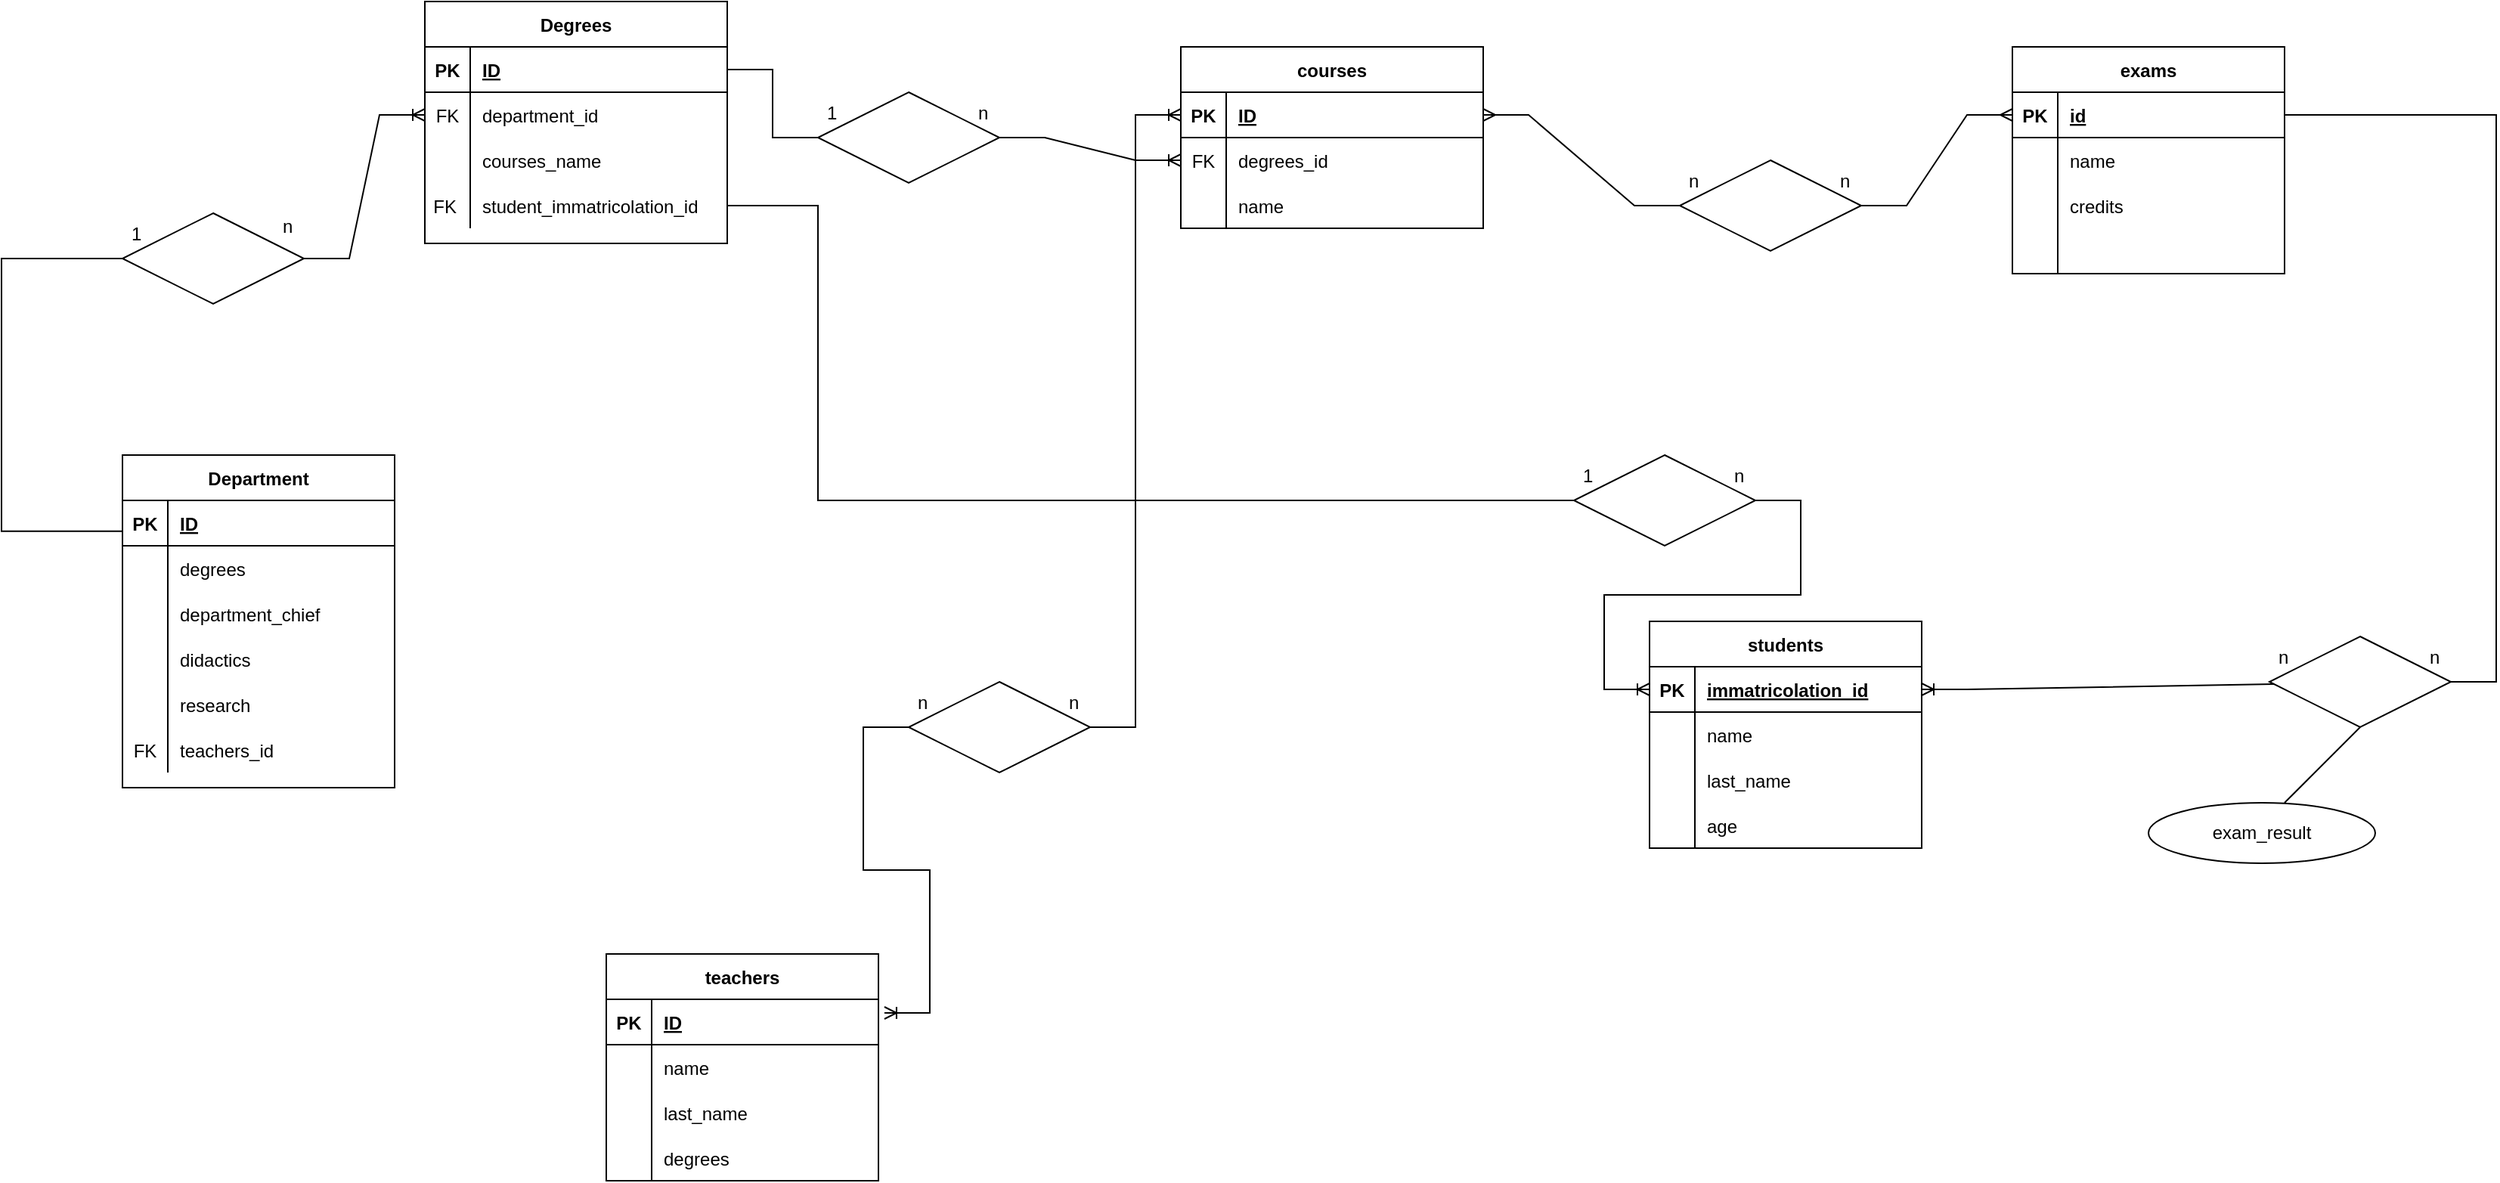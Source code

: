 <mxfile version="15.5.4" type="github">
  <diagram id="Cb3RThf3I_bZuhuHmPLc" name="Page-1">
    <mxGraphModel dx="1273" dy="934" grid="1" gridSize="10" guides="1" tooltips="1" connect="1" arrows="1" fold="1" page="0" pageScale="1" pageWidth="827" pageHeight="1169" background="#ffffff" math="0" shadow="0">
      <root>
        <mxCell id="0" />
        <mxCell id="1" parent="0" />
        <mxCell id="e-G7N7a-JMiHqhhMie-W-63" value="Department" style="shape=table;startSize=30;container=1;collapsible=1;childLayout=tableLayout;fixedRows=1;rowLines=0;fontStyle=1;align=center;resizeLast=1;" parent="1" vertex="1">
          <mxGeometry x="630" y="370" width="180" height="220" as="geometry" />
        </mxCell>
        <mxCell id="e-G7N7a-JMiHqhhMie-W-64" value="" style="shape=partialRectangle;collapsible=0;dropTarget=0;pointerEvents=0;fillColor=none;top=0;left=0;bottom=1;right=0;points=[[0,0.5],[1,0.5]];portConstraint=eastwest;" parent="e-G7N7a-JMiHqhhMie-W-63" vertex="1">
          <mxGeometry y="30" width="180" height="30" as="geometry" />
        </mxCell>
        <mxCell id="e-G7N7a-JMiHqhhMie-W-65" value="PK" style="shape=partialRectangle;connectable=0;fillColor=none;top=0;left=0;bottom=0;right=0;fontStyle=1;overflow=hidden;" parent="e-G7N7a-JMiHqhhMie-W-64" vertex="1">
          <mxGeometry width="30" height="30" as="geometry">
            <mxRectangle width="30" height="30" as="alternateBounds" />
          </mxGeometry>
        </mxCell>
        <mxCell id="e-G7N7a-JMiHqhhMie-W-66" value="ID" style="shape=partialRectangle;connectable=0;fillColor=none;top=0;left=0;bottom=0;right=0;align=left;spacingLeft=6;fontStyle=5;overflow=hidden;" parent="e-G7N7a-JMiHqhhMie-W-64" vertex="1">
          <mxGeometry x="30" width="150" height="30" as="geometry">
            <mxRectangle width="150" height="30" as="alternateBounds" />
          </mxGeometry>
        </mxCell>
        <mxCell id="e-G7N7a-JMiHqhhMie-W-67" value="" style="shape=partialRectangle;collapsible=0;dropTarget=0;pointerEvents=0;fillColor=none;top=0;left=0;bottom=0;right=0;points=[[0,0.5],[1,0.5]];portConstraint=eastwest;" parent="e-G7N7a-JMiHqhhMie-W-63" vertex="1">
          <mxGeometry y="60" width="180" height="30" as="geometry" />
        </mxCell>
        <mxCell id="e-G7N7a-JMiHqhhMie-W-68" value="" style="shape=partialRectangle;connectable=0;fillColor=none;top=0;left=0;bottom=0;right=0;editable=1;overflow=hidden;" parent="e-G7N7a-JMiHqhhMie-W-67" vertex="1">
          <mxGeometry width="30" height="30" as="geometry">
            <mxRectangle width="30" height="30" as="alternateBounds" />
          </mxGeometry>
        </mxCell>
        <mxCell id="e-G7N7a-JMiHqhhMie-W-69" value="degrees" style="shape=partialRectangle;connectable=0;fillColor=none;top=0;left=0;bottom=0;right=0;align=left;spacingLeft=6;overflow=hidden;" parent="e-G7N7a-JMiHqhhMie-W-67" vertex="1">
          <mxGeometry x="30" width="150" height="30" as="geometry">
            <mxRectangle width="150" height="30" as="alternateBounds" />
          </mxGeometry>
        </mxCell>
        <mxCell id="e-G7N7a-JMiHqhhMie-W-70" value="" style="shape=partialRectangle;collapsible=0;dropTarget=0;pointerEvents=0;fillColor=none;top=0;left=0;bottom=0;right=0;points=[[0,0.5],[1,0.5]];portConstraint=eastwest;" parent="e-G7N7a-JMiHqhhMie-W-63" vertex="1">
          <mxGeometry y="90" width="180" height="30" as="geometry" />
        </mxCell>
        <mxCell id="e-G7N7a-JMiHqhhMie-W-71" value="" style="shape=partialRectangle;connectable=0;fillColor=none;top=0;left=0;bottom=0;right=0;editable=1;overflow=hidden;" parent="e-G7N7a-JMiHqhhMie-W-70" vertex="1">
          <mxGeometry width="30" height="30" as="geometry">
            <mxRectangle width="30" height="30" as="alternateBounds" />
          </mxGeometry>
        </mxCell>
        <mxCell id="e-G7N7a-JMiHqhhMie-W-72" value="department_chief" style="shape=partialRectangle;connectable=0;fillColor=none;top=0;left=0;bottom=0;right=0;align=left;spacingLeft=6;overflow=hidden;" parent="e-G7N7a-JMiHqhhMie-W-70" vertex="1">
          <mxGeometry x="30" width="150" height="30" as="geometry">
            <mxRectangle width="150" height="30" as="alternateBounds" />
          </mxGeometry>
        </mxCell>
        <mxCell id="e-G7N7a-JMiHqhhMie-W-73" value="" style="shape=partialRectangle;collapsible=0;dropTarget=0;pointerEvents=0;fillColor=none;top=0;left=0;bottom=0;right=0;points=[[0,0.5],[1,0.5]];portConstraint=eastwest;" parent="e-G7N7a-JMiHqhhMie-W-63" vertex="1">
          <mxGeometry y="120" width="180" height="30" as="geometry" />
        </mxCell>
        <mxCell id="e-G7N7a-JMiHqhhMie-W-74" value="" style="shape=partialRectangle;connectable=0;fillColor=none;top=0;left=0;bottom=0;right=0;editable=1;overflow=hidden;" parent="e-G7N7a-JMiHqhhMie-W-73" vertex="1">
          <mxGeometry width="30" height="30" as="geometry">
            <mxRectangle width="30" height="30" as="alternateBounds" />
          </mxGeometry>
        </mxCell>
        <mxCell id="e-G7N7a-JMiHqhhMie-W-75" value="didactics" style="shape=partialRectangle;connectable=0;fillColor=none;top=0;left=0;bottom=0;right=0;align=left;spacingLeft=6;overflow=hidden;" parent="e-G7N7a-JMiHqhhMie-W-73" vertex="1">
          <mxGeometry x="30" width="150" height="30" as="geometry">
            <mxRectangle width="150" height="30" as="alternateBounds" />
          </mxGeometry>
        </mxCell>
        <mxCell id="e-G7N7a-JMiHqhhMie-W-76" value="" style="shape=partialRectangle;collapsible=0;dropTarget=0;pointerEvents=0;fillColor=none;top=0;left=0;bottom=0;right=0;points=[[0,0.5],[1,0.5]];portConstraint=eastwest;" parent="e-G7N7a-JMiHqhhMie-W-63" vertex="1">
          <mxGeometry y="150" width="180" height="30" as="geometry" />
        </mxCell>
        <mxCell id="e-G7N7a-JMiHqhhMie-W-77" value="" style="shape=partialRectangle;connectable=0;fillColor=none;top=0;left=0;bottom=0;right=0;editable=1;overflow=hidden;" parent="e-G7N7a-JMiHqhhMie-W-76" vertex="1">
          <mxGeometry width="30" height="30" as="geometry">
            <mxRectangle width="30" height="30" as="alternateBounds" />
          </mxGeometry>
        </mxCell>
        <mxCell id="e-G7N7a-JMiHqhhMie-W-78" value="research" style="shape=partialRectangle;connectable=0;fillColor=none;top=0;left=0;bottom=0;right=0;align=left;spacingLeft=6;overflow=hidden;" parent="e-G7N7a-JMiHqhhMie-W-76" vertex="1">
          <mxGeometry x="30" width="150" height="30" as="geometry">
            <mxRectangle width="150" height="30" as="alternateBounds" />
          </mxGeometry>
        </mxCell>
        <mxCell id="e-G7N7a-JMiHqhhMie-W-167" value="" style="shape=partialRectangle;collapsible=0;dropTarget=0;pointerEvents=0;fillColor=none;top=0;left=0;bottom=0;right=0;points=[[0,0.5],[1,0.5]];portConstraint=eastwest;" parent="e-G7N7a-JMiHqhhMie-W-63" vertex="1">
          <mxGeometry y="180" width="180" height="30" as="geometry" />
        </mxCell>
        <mxCell id="e-G7N7a-JMiHqhhMie-W-168" value="FK" style="shape=partialRectangle;connectable=0;fillColor=none;top=0;left=0;bottom=0;right=0;editable=1;overflow=hidden;" parent="e-G7N7a-JMiHqhhMie-W-167" vertex="1">
          <mxGeometry width="30" height="30" as="geometry">
            <mxRectangle width="30" height="30" as="alternateBounds" />
          </mxGeometry>
        </mxCell>
        <mxCell id="e-G7N7a-JMiHqhhMie-W-169" value="teachers_id" style="shape=partialRectangle;connectable=0;fillColor=none;top=0;left=0;bottom=0;right=0;align=left;spacingLeft=6;overflow=hidden;" parent="e-G7N7a-JMiHqhhMie-W-167" vertex="1">
          <mxGeometry x="30" width="150" height="30" as="geometry">
            <mxRectangle width="150" height="30" as="alternateBounds" />
          </mxGeometry>
        </mxCell>
        <mxCell id="e-G7N7a-JMiHqhhMie-W-92" value="Degrees" style="shape=table;startSize=30;container=1;collapsible=1;childLayout=tableLayout;fixedRows=1;rowLines=0;fontStyle=1;align=center;resizeLast=1;" parent="1" vertex="1">
          <mxGeometry x="830" y="70" width="200" height="160" as="geometry" />
        </mxCell>
        <mxCell id="e-G7N7a-JMiHqhhMie-W-93" value="" style="shape=partialRectangle;collapsible=0;dropTarget=0;pointerEvents=0;fillColor=none;top=0;left=0;bottom=1;right=0;points=[[0,0.5],[1,0.5]];portConstraint=eastwest;" parent="e-G7N7a-JMiHqhhMie-W-92" vertex="1">
          <mxGeometry y="30" width="200" height="30" as="geometry" />
        </mxCell>
        <mxCell id="e-G7N7a-JMiHqhhMie-W-94" value="PK" style="shape=partialRectangle;connectable=0;fillColor=none;top=0;left=0;bottom=0;right=0;fontStyle=1;overflow=hidden;" parent="e-G7N7a-JMiHqhhMie-W-93" vertex="1">
          <mxGeometry width="30" height="30" as="geometry">
            <mxRectangle width="30" height="30" as="alternateBounds" />
          </mxGeometry>
        </mxCell>
        <mxCell id="e-G7N7a-JMiHqhhMie-W-95" value="ID" style="shape=partialRectangle;connectable=0;fillColor=none;top=0;left=0;bottom=0;right=0;align=left;spacingLeft=6;fontStyle=5;overflow=hidden;" parent="e-G7N7a-JMiHqhhMie-W-93" vertex="1">
          <mxGeometry x="30" width="170" height="30" as="geometry">
            <mxRectangle width="170" height="30" as="alternateBounds" />
          </mxGeometry>
        </mxCell>
        <mxCell id="e-G7N7a-JMiHqhhMie-W-96" value="" style="shape=partialRectangle;collapsible=0;dropTarget=0;pointerEvents=0;fillColor=none;top=0;left=0;bottom=0;right=0;points=[[0,0.5],[1,0.5]];portConstraint=eastwest;" parent="e-G7N7a-JMiHqhhMie-W-92" vertex="1">
          <mxGeometry y="60" width="200" height="30" as="geometry" />
        </mxCell>
        <mxCell id="e-G7N7a-JMiHqhhMie-W-97" value="FK" style="shape=partialRectangle;connectable=0;fillColor=none;top=0;left=0;bottom=0;right=0;editable=1;overflow=hidden;" parent="e-G7N7a-JMiHqhhMie-W-96" vertex="1">
          <mxGeometry width="30" height="30" as="geometry">
            <mxRectangle width="30" height="30" as="alternateBounds" />
          </mxGeometry>
        </mxCell>
        <mxCell id="e-G7N7a-JMiHqhhMie-W-98" value="department_id" style="shape=partialRectangle;connectable=0;fillColor=none;top=0;left=0;bottom=0;right=0;align=left;spacingLeft=6;overflow=hidden;" parent="e-G7N7a-JMiHqhhMie-W-96" vertex="1">
          <mxGeometry x="30" width="170" height="30" as="geometry">
            <mxRectangle width="170" height="30" as="alternateBounds" />
          </mxGeometry>
        </mxCell>
        <mxCell id="e-G7N7a-JMiHqhhMie-W-99" value="" style="shape=partialRectangle;collapsible=0;dropTarget=0;pointerEvents=0;fillColor=none;top=0;left=0;bottom=0;right=0;points=[[0,0.5],[1,0.5]];portConstraint=eastwest;" parent="e-G7N7a-JMiHqhhMie-W-92" vertex="1">
          <mxGeometry y="90" width="200" height="30" as="geometry" />
        </mxCell>
        <mxCell id="e-G7N7a-JMiHqhhMie-W-100" value="" style="shape=partialRectangle;connectable=0;fillColor=none;top=0;left=0;bottom=0;right=0;editable=1;overflow=hidden;" parent="e-G7N7a-JMiHqhhMie-W-99" vertex="1">
          <mxGeometry width="30" height="30" as="geometry">
            <mxRectangle width="30" height="30" as="alternateBounds" />
          </mxGeometry>
        </mxCell>
        <mxCell id="e-G7N7a-JMiHqhhMie-W-101" value="courses_name" style="shape=partialRectangle;connectable=0;fillColor=none;top=0;left=0;bottom=0;right=0;align=left;spacingLeft=6;overflow=hidden;" parent="e-G7N7a-JMiHqhhMie-W-99" vertex="1">
          <mxGeometry x="30" width="170" height="30" as="geometry">
            <mxRectangle width="170" height="30" as="alternateBounds" />
          </mxGeometry>
        </mxCell>
        <mxCell id="keOyW1aLK0cbvc8F7uBv-20" value="" style="shape=partialRectangle;collapsible=0;dropTarget=0;pointerEvents=0;fillColor=none;top=0;left=0;bottom=0;right=0;points=[[0,0.5],[1,0.5]];portConstraint=eastwest;" parent="e-G7N7a-JMiHqhhMie-W-92" vertex="1">
          <mxGeometry y="120" width="200" height="30" as="geometry" />
        </mxCell>
        <mxCell id="keOyW1aLK0cbvc8F7uBv-21" value="FK " style="shape=partialRectangle;connectable=0;fillColor=none;top=0;left=0;bottom=0;right=0;editable=1;overflow=hidden;" parent="keOyW1aLK0cbvc8F7uBv-20" vertex="1">
          <mxGeometry width="30" height="30" as="geometry">
            <mxRectangle width="30" height="30" as="alternateBounds" />
          </mxGeometry>
        </mxCell>
        <mxCell id="keOyW1aLK0cbvc8F7uBv-22" value="student_immatricolation_id" style="shape=partialRectangle;connectable=0;fillColor=none;top=0;left=0;bottom=0;right=0;align=left;spacingLeft=6;overflow=hidden;" parent="keOyW1aLK0cbvc8F7uBv-20" vertex="1">
          <mxGeometry x="30" width="170" height="30" as="geometry">
            <mxRectangle width="170" height="30" as="alternateBounds" />
          </mxGeometry>
        </mxCell>
        <mxCell id="e-G7N7a-JMiHqhhMie-W-111" value="" style="edgeStyle=entityRelationEdgeStyle;fontSize=12;html=1;endArrow=ERoneToMany;rounded=0;exitX=1;exitY=0.5;exitDx=0;exitDy=0;entryX=0;entryY=0.5;entryDx=0;entryDy=0;startArrow=none;" parent="1" source="e-G7N7a-JMiHqhhMie-W-112" target="e-G7N7a-JMiHqhhMie-W-96" edge="1">
          <mxGeometry width="100" height="100" relative="1" as="geometry">
            <mxPoint x="520" y="240" as="sourcePoint" />
            <mxPoint x="570" y="170" as="targetPoint" />
          </mxGeometry>
        </mxCell>
        <mxCell id="e-G7N7a-JMiHqhhMie-W-112" value="" style="shape=rhombus;perimeter=rhombusPerimeter;whiteSpace=wrap;html=1;align=center;" parent="1" vertex="1">
          <mxGeometry x="630" y="210" width="120" height="60" as="geometry" />
        </mxCell>
        <mxCell id="e-G7N7a-JMiHqhhMie-W-113" value="" style="edgeStyle=elbowEdgeStyle;fontSize=12;html=1;endArrow=none;rounded=0;entryX=0.002;entryY=0.678;entryDx=0;entryDy=0;exitX=0;exitY=0.5;exitDx=0;exitDy=0;entryPerimeter=0;" parent="1" source="e-G7N7a-JMiHqhhMie-W-112" target="e-G7N7a-JMiHqhhMie-W-64" edge="1">
          <mxGeometry width="100" height="100" relative="1" as="geometry">
            <mxPoint x="860" y="340" as="sourcePoint" />
            <mxPoint x="620" y="340" as="targetPoint" />
            <Array as="points">
              <mxPoint x="550" y="320" />
            </Array>
          </mxGeometry>
        </mxCell>
        <mxCell id="e-G7N7a-JMiHqhhMie-W-118" value="1" style="text;strokeColor=none;fillColor=none;spacingLeft=4;spacingRight=4;overflow=hidden;rotatable=0;points=[[0,0.5],[1,0.5]];portConstraint=eastwest;fontSize=12;" parent="1" vertex="1">
          <mxGeometry x="630" y="210" width="40" height="30" as="geometry" />
        </mxCell>
        <mxCell id="e-G7N7a-JMiHqhhMie-W-119" value="n" style="text;strokeColor=none;fillColor=none;spacingLeft=4;spacingRight=4;overflow=hidden;rotatable=0;points=[[0,0.5],[1,0.5]];portConstraint=eastwest;fontSize=12;" parent="1" vertex="1">
          <mxGeometry x="730" y="205" width="40" height="30" as="geometry" />
        </mxCell>
        <mxCell id="e-G7N7a-JMiHqhhMie-W-120" value="courses" style="shape=table;startSize=30;container=1;collapsible=1;childLayout=tableLayout;fixedRows=1;rowLines=0;fontStyle=1;align=center;resizeLast=1;" parent="1" vertex="1">
          <mxGeometry x="1330" y="100" width="200" height="120" as="geometry" />
        </mxCell>
        <mxCell id="e-G7N7a-JMiHqhhMie-W-121" value="" style="shape=partialRectangle;collapsible=0;dropTarget=0;pointerEvents=0;fillColor=none;top=0;left=0;bottom=1;right=0;points=[[0,0.5],[1,0.5]];portConstraint=eastwest;" parent="e-G7N7a-JMiHqhhMie-W-120" vertex="1">
          <mxGeometry y="30" width="200" height="30" as="geometry" />
        </mxCell>
        <mxCell id="e-G7N7a-JMiHqhhMie-W-122" value="PK" style="shape=partialRectangle;connectable=0;fillColor=none;top=0;left=0;bottom=0;right=0;fontStyle=1;overflow=hidden;" parent="e-G7N7a-JMiHqhhMie-W-121" vertex="1">
          <mxGeometry width="30" height="30" as="geometry">
            <mxRectangle width="30" height="30" as="alternateBounds" />
          </mxGeometry>
        </mxCell>
        <mxCell id="e-G7N7a-JMiHqhhMie-W-123" value="ID" style="shape=partialRectangle;connectable=0;fillColor=none;top=0;left=0;bottom=0;right=0;align=left;spacingLeft=6;fontStyle=5;overflow=hidden;" parent="e-G7N7a-JMiHqhhMie-W-121" vertex="1">
          <mxGeometry x="30" width="170" height="30" as="geometry">
            <mxRectangle width="170" height="30" as="alternateBounds" />
          </mxGeometry>
        </mxCell>
        <mxCell id="e-G7N7a-JMiHqhhMie-W-124" value="" style="shape=partialRectangle;collapsible=0;dropTarget=0;pointerEvents=0;fillColor=none;top=0;left=0;bottom=0;right=0;points=[[0,0.5],[1,0.5]];portConstraint=eastwest;" parent="e-G7N7a-JMiHqhhMie-W-120" vertex="1">
          <mxGeometry y="60" width="200" height="30" as="geometry" />
        </mxCell>
        <mxCell id="e-G7N7a-JMiHqhhMie-W-125" value="FK" style="shape=partialRectangle;connectable=0;fillColor=none;top=0;left=0;bottom=0;right=0;editable=1;overflow=hidden;" parent="e-G7N7a-JMiHqhhMie-W-124" vertex="1">
          <mxGeometry width="30" height="30" as="geometry">
            <mxRectangle width="30" height="30" as="alternateBounds" />
          </mxGeometry>
        </mxCell>
        <mxCell id="e-G7N7a-JMiHqhhMie-W-126" value="degrees_id" style="shape=partialRectangle;connectable=0;fillColor=none;top=0;left=0;bottom=0;right=0;align=left;spacingLeft=6;overflow=hidden;" parent="e-G7N7a-JMiHqhhMie-W-124" vertex="1">
          <mxGeometry x="30" width="170" height="30" as="geometry">
            <mxRectangle width="170" height="30" as="alternateBounds" />
          </mxGeometry>
        </mxCell>
        <mxCell id="e-G7N7a-JMiHqhhMie-W-241" value="" style="shape=partialRectangle;collapsible=0;dropTarget=0;pointerEvents=0;fillColor=none;top=0;left=0;bottom=0;right=0;points=[[0,0.5],[1,0.5]];portConstraint=eastwest;" parent="e-G7N7a-JMiHqhhMie-W-120" vertex="1">
          <mxGeometry y="90" width="200" height="30" as="geometry" />
        </mxCell>
        <mxCell id="e-G7N7a-JMiHqhhMie-W-242" value="" style="shape=partialRectangle;connectable=0;fillColor=none;top=0;left=0;bottom=0;right=0;editable=1;overflow=hidden;" parent="e-G7N7a-JMiHqhhMie-W-241" vertex="1">
          <mxGeometry width="30" height="30" as="geometry">
            <mxRectangle width="30" height="30" as="alternateBounds" />
          </mxGeometry>
        </mxCell>
        <mxCell id="e-G7N7a-JMiHqhhMie-W-243" value="name" style="shape=partialRectangle;connectable=0;fillColor=none;top=0;left=0;bottom=0;right=0;align=left;spacingLeft=6;overflow=hidden;" parent="e-G7N7a-JMiHqhhMie-W-241" vertex="1">
          <mxGeometry x="30" width="170" height="30" as="geometry">
            <mxRectangle width="170" height="30" as="alternateBounds" />
          </mxGeometry>
        </mxCell>
        <mxCell id="e-G7N7a-JMiHqhhMie-W-170" value="" style="edgeStyle=entityRelationEdgeStyle;fontSize=12;html=1;endArrow=ERoneToMany;startArrow=none;rounded=0;exitX=1;exitY=0.5;exitDx=0;exitDy=0;entryX=0;entryY=0.5;entryDx=0;entryDy=0;" parent="1" source="e-G7N7a-JMiHqhhMie-W-171" target="e-G7N7a-JMiHqhhMie-W-121" edge="1">
          <mxGeometry width="100" height="100" relative="1" as="geometry">
            <mxPoint x="780" y="540" as="sourcePoint" />
            <mxPoint x="880" y="440" as="targetPoint" />
          </mxGeometry>
        </mxCell>
        <mxCell id="e-G7N7a-JMiHqhhMie-W-171" value="" style="shape=rhombus;perimeter=rhombusPerimeter;whiteSpace=wrap;html=1;align=center;" parent="1" vertex="1">
          <mxGeometry x="1150" y="520" width="120" height="60" as="geometry" />
        </mxCell>
        <mxCell id="e-G7N7a-JMiHqhhMie-W-174" value="n" style="text;strokeColor=none;fillColor=none;spacingLeft=4;spacingRight=4;overflow=hidden;rotatable=0;points=[[0,0.5],[1,0.5]];portConstraint=eastwest;fontSize=12;" parent="1" vertex="1">
          <mxGeometry x="1150" y="520" width="40" height="30" as="geometry" />
        </mxCell>
        <mxCell id="e-G7N7a-JMiHqhhMie-W-175" value="n" style="text;strokeColor=none;fillColor=none;spacingLeft=4;spacingRight=4;overflow=hidden;rotatable=0;points=[[0,0.5],[1,0.5]];portConstraint=eastwest;fontSize=12;" parent="1" vertex="1">
          <mxGeometry x="1250" y="520" width="40" height="30" as="geometry" />
        </mxCell>
        <mxCell id="e-G7N7a-JMiHqhhMie-W-176" value="teachers" style="shape=table;startSize=30;container=1;collapsible=1;childLayout=tableLayout;fixedRows=1;rowLines=0;fontStyle=1;align=center;resizeLast=1;" parent="1" vertex="1">
          <mxGeometry x="950" y="700" width="180" height="150" as="geometry" />
        </mxCell>
        <mxCell id="e-G7N7a-JMiHqhhMie-W-177" value="" style="shape=partialRectangle;collapsible=0;dropTarget=0;pointerEvents=0;fillColor=none;top=0;left=0;bottom=1;right=0;points=[[0,0.5],[1,0.5]];portConstraint=eastwest;" parent="e-G7N7a-JMiHqhhMie-W-176" vertex="1">
          <mxGeometry y="30" width="180" height="30" as="geometry" />
        </mxCell>
        <mxCell id="e-G7N7a-JMiHqhhMie-W-178" value="PK" style="shape=partialRectangle;connectable=0;fillColor=none;top=0;left=0;bottom=0;right=0;fontStyle=1;overflow=hidden;" parent="e-G7N7a-JMiHqhhMie-W-177" vertex="1">
          <mxGeometry width="30" height="30" as="geometry">
            <mxRectangle width="30" height="30" as="alternateBounds" />
          </mxGeometry>
        </mxCell>
        <mxCell id="e-G7N7a-JMiHqhhMie-W-179" value="ID" style="shape=partialRectangle;connectable=0;fillColor=none;top=0;left=0;bottom=0;right=0;align=left;spacingLeft=6;fontStyle=5;overflow=hidden;" parent="e-G7N7a-JMiHqhhMie-W-177" vertex="1">
          <mxGeometry x="30" width="150" height="30" as="geometry">
            <mxRectangle width="150" height="30" as="alternateBounds" />
          </mxGeometry>
        </mxCell>
        <mxCell id="e-G7N7a-JMiHqhhMie-W-180" value="" style="shape=partialRectangle;collapsible=0;dropTarget=0;pointerEvents=0;fillColor=none;top=0;left=0;bottom=0;right=0;points=[[0,0.5],[1,0.5]];portConstraint=eastwest;" parent="e-G7N7a-JMiHqhhMie-W-176" vertex="1">
          <mxGeometry y="60" width="180" height="30" as="geometry" />
        </mxCell>
        <mxCell id="e-G7N7a-JMiHqhhMie-W-181" value="" style="shape=partialRectangle;connectable=0;fillColor=none;top=0;left=0;bottom=0;right=0;editable=1;overflow=hidden;" parent="e-G7N7a-JMiHqhhMie-W-180" vertex="1">
          <mxGeometry width="30" height="30" as="geometry">
            <mxRectangle width="30" height="30" as="alternateBounds" />
          </mxGeometry>
        </mxCell>
        <mxCell id="e-G7N7a-JMiHqhhMie-W-182" value="name" style="shape=partialRectangle;connectable=0;fillColor=none;top=0;left=0;bottom=0;right=0;align=left;spacingLeft=6;overflow=hidden;" parent="e-G7N7a-JMiHqhhMie-W-180" vertex="1">
          <mxGeometry x="30" width="150" height="30" as="geometry">
            <mxRectangle width="150" height="30" as="alternateBounds" />
          </mxGeometry>
        </mxCell>
        <mxCell id="e-G7N7a-JMiHqhhMie-W-183" value="" style="shape=partialRectangle;collapsible=0;dropTarget=0;pointerEvents=0;fillColor=none;top=0;left=0;bottom=0;right=0;points=[[0,0.5],[1,0.5]];portConstraint=eastwest;" parent="e-G7N7a-JMiHqhhMie-W-176" vertex="1">
          <mxGeometry y="90" width="180" height="30" as="geometry" />
        </mxCell>
        <mxCell id="e-G7N7a-JMiHqhhMie-W-184" value="" style="shape=partialRectangle;connectable=0;fillColor=none;top=0;left=0;bottom=0;right=0;editable=1;overflow=hidden;" parent="e-G7N7a-JMiHqhhMie-W-183" vertex="1">
          <mxGeometry width="30" height="30" as="geometry">
            <mxRectangle width="30" height="30" as="alternateBounds" />
          </mxGeometry>
        </mxCell>
        <mxCell id="e-G7N7a-JMiHqhhMie-W-185" value="last_name" style="shape=partialRectangle;connectable=0;fillColor=none;top=0;left=0;bottom=0;right=0;align=left;spacingLeft=6;overflow=hidden;" parent="e-G7N7a-JMiHqhhMie-W-183" vertex="1">
          <mxGeometry x="30" width="150" height="30" as="geometry">
            <mxRectangle width="150" height="30" as="alternateBounds" />
          </mxGeometry>
        </mxCell>
        <mxCell id="e-G7N7a-JMiHqhhMie-W-186" value="" style="shape=partialRectangle;collapsible=0;dropTarget=0;pointerEvents=0;fillColor=none;top=0;left=0;bottom=0;right=0;points=[[0,0.5],[1,0.5]];portConstraint=eastwest;" parent="e-G7N7a-JMiHqhhMie-W-176" vertex="1">
          <mxGeometry y="120" width="180" height="30" as="geometry" />
        </mxCell>
        <mxCell id="e-G7N7a-JMiHqhhMie-W-187" value="" style="shape=partialRectangle;connectable=0;fillColor=none;top=0;left=0;bottom=0;right=0;editable=1;overflow=hidden;" parent="e-G7N7a-JMiHqhhMie-W-186" vertex="1">
          <mxGeometry width="30" height="30" as="geometry">
            <mxRectangle width="30" height="30" as="alternateBounds" />
          </mxGeometry>
        </mxCell>
        <mxCell id="e-G7N7a-JMiHqhhMie-W-188" value="degrees" style="shape=partialRectangle;connectable=0;fillColor=none;top=0;left=0;bottom=0;right=0;align=left;spacingLeft=6;overflow=hidden;" parent="e-G7N7a-JMiHqhhMie-W-186" vertex="1">
          <mxGeometry x="30" width="150" height="30" as="geometry">
            <mxRectangle width="150" height="30" as="alternateBounds" />
          </mxGeometry>
        </mxCell>
        <mxCell id="e-G7N7a-JMiHqhhMie-W-206" value="" style="edgeStyle=entityRelationEdgeStyle;fontSize=12;html=1;endArrow=ERoneToMany;rounded=0;exitX=0;exitY=0.5;exitDx=0;exitDy=0;entryX=1.022;entryY=0.3;entryDx=0;entryDy=0;entryPerimeter=0;" parent="1" source="e-G7N7a-JMiHqhhMie-W-171" target="e-G7N7a-JMiHqhhMie-W-177" edge="1">
          <mxGeometry width="100" height="100" relative="1" as="geometry">
            <mxPoint x="790" y="540" as="sourcePoint" />
            <mxPoint x="890" y="440" as="targetPoint" />
          </mxGeometry>
        </mxCell>
        <mxCell id="e-G7N7a-JMiHqhhMie-W-217" value="" style="edgeStyle=entityRelationEdgeStyle;fontSize=12;html=1;endArrow=ERoneToMany;rounded=0;entryX=0;entryY=0.5;entryDx=0;entryDy=0;exitX=1;exitY=0.5;exitDx=0;exitDy=0;startArrow=none;" parent="1" source="e-G7N7a-JMiHqhhMie-W-218" target="e-G7N7a-JMiHqhhMie-W-124" edge="1">
          <mxGeometry width="100" height="100" relative="1" as="geometry">
            <mxPoint x="800" y="540" as="sourcePoint" />
            <mxPoint x="900" y="440" as="targetPoint" />
          </mxGeometry>
        </mxCell>
        <mxCell id="e-G7N7a-JMiHqhhMie-W-218" value="" style="shape=rhombus;perimeter=rhombusPerimeter;whiteSpace=wrap;html=1;align=center;" parent="1" vertex="1">
          <mxGeometry x="1090" y="130" width="120" height="60" as="geometry" />
        </mxCell>
        <mxCell id="e-G7N7a-JMiHqhhMie-W-219" value="" style="edgeStyle=entityRelationEdgeStyle;fontSize=12;html=1;endArrow=none;rounded=0;entryX=0;entryY=0.5;entryDx=0;entryDy=0;exitX=1;exitY=0.5;exitDx=0;exitDy=0;" parent="1" source="e-G7N7a-JMiHqhhMie-W-93" target="e-G7N7a-JMiHqhhMie-W-218" edge="1">
          <mxGeometry width="100" height="100" relative="1" as="geometry">
            <mxPoint x="960" y="125" as="sourcePoint" />
            <mxPoint x="1160" y="155" as="targetPoint" />
          </mxGeometry>
        </mxCell>
        <mxCell id="e-G7N7a-JMiHqhhMie-W-220" value="1" style="text;strokeColor=none;fillColor=none;spacingLeft=4;spacingRight=4;overflow=hidden;rotatable=0;points=[[0,0.5],[1,0.5]];portConstraint=eastwest;fontSize=12;" parent="1" vertex="1">
          <mxGeometry x="1090" y="130" width="40" height="30" as="geometry" />
        </mxCell>
        <mxCell id="e-G7N7a-JMiHqhhMie-W-221" value="n" style="text;strokeColor=none;fillColor=none;spacingLeft=4;spacingRight=4;overflow=hidden;rotatable=0;points=[[0,0.5],[1,0.5]];portConstraint=eastwest;fontSize=12;" parent="1" vertex="1">
          <mxGeometry x="1190" y="130" width="40" height="30" as="geometry" />
        </mxCell>
        <mxCell id="e-G7N7a-JMiHqhhMie-W-252" value="students" style="shape=table;startSize=30;container=1;collapsible=1;childLayout=tableLayout;fixedRows=1;rowLines=0;fontStyle=1;align=center;resizeLast=1;" parent="1" vertex="1">
          <mxGeometry x="1640" y="480" width="180" height="150" as="geometry" />
        </mxCell>
        <mxCell id="e-G7N7a-JMiHqhhMie-W-253" value="" style="shape=partialRectangle;collapsible=0;dropTarget=0;pointerEvents=0;fillColor=none;top=0;left=0;bottom=1;right=0;points=[[0,0.5],[1,0.5]];portConstraint=eastwest;" parent="e-G7N7a-JMiHqhhMie-W-252" vertex="1">
          <mxGeometry y="30" width="180" height="30" as="geometry" />
        </mxCell>
        <mxCell id="e-G7N7a-JMiHqhhMie-W-254" value="PK" style="shape=partialRectangle;connectable=0;fillColor=none;top=0;left=0;bottom=0;right=0;fontStyle=1;overflow=hidden;" parent="e-G7N7a-JMiHqhhMie-W-253" vertex="1">
          <mxGeometry width="30" height="30" as="geometry">
            <mxRectangle width="30" height="30" as="alternateBounds" />
          </mxGeometry>
        </mxCell>
        <mxCell id="e-G7N7a-JMiHqhhMie-W-255" value="immatricolation_id" style="shape=partialRectangle;connectable=0;fillColor=none;top=0;left=0;bottom=0;right=0;align=left;spacingLeft=6;fontStyle=5;overflow=hidden;" parent="e-G7N7a-JMiHqhhMie-W-253" vertex="1">
          <mxGeometry x="30" width="150" height="30" as="geometry">
            <mxRectangle width="150" height="30" as="alternateBounds" />
          </mxGeometry>
        </mxCell>
        <mxCell id="e-G7N7a-JMiHqhhMie-W-256" value="" style="shape=partialRectangle;collapsible=0;dropTarget=0;pointerEvents=0;fillColor=none;top=0;left=0;bottom=0;right=0;points=[[0,0.5],[1,0.5]];portConstraint=eastwest;" parent="e-G7N7a-JMiHqhhMie-W-252" vertex="1">
          <mxGeometry y="60" width="180" height="30" as="geometry" />
        </mxCell>
        <mxCell id="e-G7N7a-JMiHqhhMie-W-257" value="" style="shape=partialRectangle;connectable=0;fillColor=none;top=0;left=0;bottom=0;right=0;editable=1;overflow=hidden;" parent="e-G7N7a-JMiHqhhMie-W-256" vertex="1">
          <mxGeometry width="30" height="30" as="geometry">
            <mxRectangle width="30" height="30" as="alternateBounds" />
          </mxGeometry>
        </mxCell>
        <mxCell id="e-G7N7a-JMiHqhhMie-W-258" value="name" style="shape=partialRectangle;connectable=0;fillColor=none;top=0;left=0;bottom=0;right=0;align=left;spacingLeft=6;overflow=hidden;" parent="e-G7N7a-JMiHqhhMie-W-256" vertex="1">
          <mxGeometry x="30" width="150" height="30" as="geometry">
            <mxRectangle width="150" height="30" as="alternateBounds" />
          </mxGeometry>
        </mxCell>
        <mxCell id="e-G7N7a-JMiHqhhMie-W-259" value="" style="shape=partialRectangle;collapsible=0;dropTarget=0;pointerEvents=0;fillColor=none;top=0;left=0;bottom=0;right=0;points=[[0,0.5],[1,0.5]];portConstraint=eastwest;" parent="e-G7N7a-JMiHqhhMie-W-252" vertex="1">
          <mxGeometry y="90" width="180" height="30" as="geometry" />
        </mxCell>
        <mxCell id="e-G7N7a-JMiHqhhMie-W-260" value="" style="shape=partialRectangle;connectable=0;fillColor=none;top=0;left=0;bottom=0;right=0;editable=1;overflow=hidden;" parent="e-G7N7a-JMiHqhhMie-W-259" vertex="1">
          <mxGeometry width="30" height="30" as="geometry">
            <mxRectangle width="30" height="30" as="alternateBounds" />
          </mxGeometry>
        </mxCell>
        <mxCell id="e-G7N7a-JMiHqhhMie-W-261" value="last_name" style="shape=partialRectangle;connectable=0;fillColor=none;top=0;left=0;bottom=0;right=0;align=left;spacingLeft=6;overflow=hidden;" parent="e-G7N7a-JMiHqhhMie-W-259" vertex="1">
          <mxGeometry x="30" width="150" height="30" as="geometry">
            <mxRectangle width="150" height="30" as="alternateBounds" />
          </mxGeometry>
        </mxCell>
        <mxCell id="e-G7N7a-JMiHqhhMie-W-262" value="" style="shape=partialRectangle;collapsible=0;dropTarget=0;pointerEvents=0;fillColor=none;top=0;left=0;bottom=0;right=0;points=[[0,0.5],[1,0.5]];portConstraint=eastwest;" parent="e-G7N7a-JMiHqhhMie-W-252" vertex="1">
          <mxGeometry y="120" width="180" height="30" as="geometry" />
        </mxCell>
        <mxCell id="e-G7N7a-JMiHqhhMie-W-263" value="" style="shape=partialRectangle;connectable=0;fillColor=none;top=0;left=0;bottom=0;right=0;editable=1;overflow=hidden;" parent="e-G7N7a-JMiHqhhMie-W-262" vertex="1">
          <mxGeometry width="30" height="30" as="geometry">
            <mxRectangle width="30" height="30" as="alternateBounds" />
          </mxGeometry>
        </mxCell>
        <mxCell id="e-G7N7a-JMiHqhhMie-W-264" value="age" style="shape=partialRectangle;connectable=0;fillColor=none;top=0;left=0;bottom=0;right=0;align=left;spacingLeft=6;overflow=hidden;" parent="e-G7N7a-JMiHqhhMie-W-262" vertex="1">
          <mxGeometry x="30" width="150" height="30" as="geometry">
            <mxRectangle width="150" height="30" as="alternateBounds" />
          </mxGeometry>
        </mxCell>
        <mxCell id="e-G7N7a-JMiHqhhMie-W-284" value="" style="edgeStyle=entityRelationEdgeStyle;fontSize=12;html=1;endArrow=ERoneToMany;rounded=0;startArrow=none;" parent="1" source="e-G7N7a-JMiHqhhMie-W-301" edge="1">
          <mxGeometry width="100" height="100" relative="1" as="geometry">
            <mxPoint x="1540" y="435" as="sourcePoint" />
            <mxPoint x="1640" y="525" as="targetPoint" />
          </mxGeometry>
        </mxCell>
        <mxCell id="e-G7N7a-JMiHqhhMie-W-285" value="exams" style="shape=table;startSize=30;container=1;collapsible=1;childLayout=tableLayout;fixedRows=1;rowLines=0;fontStyle=1;align=center;resizeLast=1;" parent="1" vertex="1">
          <mxGeometry x="1880" y="100" width="180" height="150" as="geometry" />
        </mxCell>
        <mxCell id="e-G7N7a-JMiHqhhMie-W-286" value="" style="shape=partialRectangle;collapsible=0;dropTarget=0;pointerEvents=0;fillColor=none;top=0;left=0;bottom=1;right=0;points=[[0,0.5],[1,0.5]];portConstraint=eastwest;" parent="e-G7N7a-JMiHqhhMie-W-285" vertex="1">
          <mxGeometry y="30" width="180" height="30" as="geometry" />
        </mxCell>
        <mxCell id="e-G7N7a-JMiHqhhMie-W-287" value="PK" style="shape=partialRectangle;connectable=0;fillColor=none;top=0;left=0;bottom=0;right=0;fontStyle=1;overflow=hidden;" parent="e-G7N7a-JMiHqhhMie-W-286" vertex="1">
          <mxGeometry width="30" height="30" as="geometry">
            <mxRectangle width="30" height="30" as="alternateBounds" />
          </mxGeometry>
        </mxCell>
        <mxCell id="e-G7N7a-JMiHqhhMie-W-288" value="id" style="shape=partialRectangle;connectable=0;fillColor=none;top=0;left=0;bottom=0;right=0;align=left;spacingLeft=6;fontStyle=5;overflow=hidden;" parent="e-G7N7a-JMiHqhhMie-W-286" vertex="1">
          <mxGeometry x="30" width="150" height="30" as="geometry">
            <mxRectangle width="150" height="30" as="alternateBounds" />
          </mxGeometry>
        </mxCell>
        <mxCell id="e-G7N7a-JMiHqhhMie-W-289" value="" style="shape=partialRectangle;collapsible=0;dropTarget=0;pointerEvents=0;fillColor=none;top=0;left=0;bottom=0;right=0;points=[[0,0.5],[1,0.5]];portConstraint=eastwest;" parent="e-G7N7a-JMiHqhhMie-W-285" vertex="1">
          <mxGeometry y="60" width="180" height="30" as="geometry" />
        </mxCell>
        <mxCell id="e-G7N7a-JMiHqhhMie-W-290" value="" style="shape=partialRectangle;connectable=0;fillColor=none;top=0;left=0;bottom=0;right=0;editable=1;overflow=hidden;" parent="e-G7N7a-JMiHqhhMie-W-289" vertex="1">
          <mxGeometry width="30" height="30" as="geometry">
            <mxRectangle width="30" height="30" as="alternateBounds" />
          </mxGeometry>
        </mxCell>
        <mxCell id="e-G7N7a-JMiHqhhMie-W-291" value="name" style="shape=partialRectangle;connectable=0;fillColor=none;top=0;left=0;bottom=0;right=0;align=left;spacingLeft=6;overflow=hidden;" parent="e-G7N7a-JMiHqhhMie-W-289" vertex="1">
          <mxGeometry x="30" width="150" height="30" as="geometry">
            <mxRectangle width="150" height="30" as="alternateBounds" />
          </mxGeometry>
        </mxCell>
        <mxCell id="e-G7N7a-JMiHqhhMie-W-292" value="" style="shape=partialRectangle;collapsible=0;dropTarget=0;pointerEvents=0;fillColor=none;top=0;left=0;bottom=0;right=0;points=[[0,0.5],[1,0.5]];portConstraint=eastwest;" parent="e-G7N7a-JMiHqhhMie-W-285" vertex="1">
          <mxGeometry y="90" width="180" height="30" as="geometry" />
        </mxCell>
        <mxCell id="e-G7N7a-JMiHqhhMie-W-293" value="" style="shape=partialRectangle;connectable=0;fillColor=none;top=0;left=0;bottom=0;right=0;editable=1;overflow=hidden;" parent="e-G7N7a-JMiHqhhMie-W-292" vertex="1">
          <mxGeometry width="30" height="30" as="geometry">
            <mxRectangle width="30" height="30" as="alternateBounds" />
          </mxGeometry>
        </mxCell>
        <mxCell id="e-G7N7a-JMiHqhhMie-W-294" value="credits" style="shape=partialRectangle;connectable=0;fillColor=none;top=0;left=0;bottom=0;right=0;align=left;spacingLeft=6;overflow=hidden;" parent="e-G7N7a-JMiHqhhMie-W-292" vertex="1">
          <mxGeometry x="30" width="150" height="30" as="geometry">
            <mxRectangle width="150" height="30" as="alternateBounds" />
          </mxGeometry>
        </mxCell>
        <mxCell id="e-G7N7a-JMiHqhhMie-W-298" value="" style="shape=partialRectangle;collapsible=0;dropTarget=0;pointerEvents=0;fillColor=none;top=0;left=0;bottom=0;right=0;points=[[0,0.5],[1,0.5]];portConstraint=eastwest;" parent="e-G7N7a-JMiHqhhMie-W-285" vertex="1">
          <mxGeometry y="120" width="180" height="30" as="geometry" />
        </mxCell>
        <mxCell id="e-G7N7a-JMiHqhhMie-W-299" value="" style="shape=partialRectangle;connectable=0;fillColor=none;top=0;left=0;bottom=0;right=0;editable=1;overflow=hidden;" parent="e-G7N7a-JMiHqhhMie-W-298" vertex="1">
          <mxGeometry width="30" height="30" as="geometry">
            <mxRectangle width="30" height="30" as="alternateBounds" />
          </mxGeometry>
        </mxCell>
        <mxCell id="e-G7N7a-JMiHqhhMie-W-300" value="" style="shape=partialRectangle;connectable=0;fillColor=none;top=0;left=0;bottom=0;right=0;align=left;spacingLeft=6;overflow=hidden;" parent="e-G7N7a-JMiHqhhMie-W-298" vertex="1">
          <mxGeometry x="30" width="150" height="30" as="geometry">
            <mxRectangle width="150" height="30" as="alternateBounds" />
          </mxGeometry>
        </mxCell>
        <mxCell id="e-G7N7a-JMiHqhhMie-W-301" value="" style="shape=rhombus;perimeter=rhombusPerimeter;whiteSpace=wrap;html=1;align=center;" parent="1" vertex="1">
          <mxGeometry x="1590" y="370" width="120" height="60" as="geometry" />
        </mxCell>
        <mxCell id="e-G7N7a-JMiHqhhMie-W-302" value="" style="edgeStyle=elbowEdgeStyle;fontSize=12;html=1;endArrow=none;rounded=0;entryX=0;entryY=0.5;entryDx=0;entryDy=0;exitX=1;exitY=0.5;exitDx=0;exitDy=0;" parent="1" source="keOyW1aLK0cbvc8F7uBv-20" target="e-G7N7a-JMiHqhhMie-W-301" edge="1">
          <mxGeometry width="100" height="100" relative="1" as="geometry">
            <mxPoint x="1040" y="200" as="sourcePoint" />
            <mxPoint x="1640" y="525" as="targetPoint" />
            <Array as="points">
              <mxPoint x="1090" y="290" />
              <mxPoint x="1040" y="200" />
              <mxPoint x="1060" y="280" />
              <mxPoint x="1030" y="220" />
            </Array>
          </mxGeometry>
        </mxCell>
        <mxCell id="e-G7N7a-JMiHqhhMie-W-303" value="1" style="text;strokeColor=none;fillColor=none;spacingLeft=4;spacingRight=4;overflow=hidden;rotatable=0;points=[[0,0.5],[1,0.5]];portConstraint=eastwest;fontSize=12;" parent="1" vertex="1">
          <mxGeometry x="1590" y="370" width="40" height="30" as="geometry" />
        </mxCell>
        <mxCell id="e-G7N7a-JMiHqhhMie-W-304" value="n" style="text;strokeColor=none;fillColor=none;spacingLeft=4;spacingRight=4;overflow=hidden;rotatable=0;points=[[0,0.5],[1,0.5]];portConstraint=eastwest;fontSize=12;" parent="1" vertex="1">
          <mxGeometry x="1690" y="370" width="40" height="30" as="geometry" />
        </mxCell>
        <mxCell id="e-G7N7a-JMiHqhhMie-W-305" value="" style="edgeStyle=entityRelationEdgeStyle;fontSize=12;html=1;endArrow=ERmany;startArrow=none;rounded=0;exitX=1;exitY=0.5;exitDx=0;exitDy=0;entryX=0;entryY=0.5;entryDx=0;entryDy=0;" parent="1" source="e-G7N7a-JMiHqhhMie-W-306" target="e-G7N7a-JMiHqhhMie-W-286" edge="1">
          <mxGeometry width="100" height="100" relative="1" as="geometry">
            <mxPoint x="1670" y="260" as="sourcePoint" />
            <mxPoint x="1770" y="160" as="targetPoint" />
          </mxGeometry>
        </mxCell>
        <mxCell id="e-G7N7a-JMiHqhhMie-W-306" value="" style="shape=rhombus;perimeter=rhombusPerimeter;whiteSpace=wrap;html=1;align=center;" parent="1" vertex="1">
          <mxGeometry x="1660" y="175" width="120" height="60" as="geometry" />
        </mxCell>
        <mxCell id="e-G7N7a-JMiHqhhMie-W-307" value="" style="edgeStyle=entityRelationEdgeStyle;fontSize=12;html=1;endArrow=none;startArrow=ERmany;rounded=0;entryX=0;entryY=0.5;entryDx=0;entryDy=0;" parent="1" source="e-G7N7a-JMiHqhhMie-W-121" target="e-G7N7a-JMiHqhhMie-W-306" edge="1">
          <mxGeometry width="100" height="100" relative="1" as="geometry">
            <mxPoint x="1530" y="265" as="sourcePoint" />
            <mxPoint x="1880" y="145.0" as="targetPoint" />
          </mxGeometry>
        </mxCell>
        <mxCell id="e-G7N7a-JMiHqhhMie-W-308" value="n" style="text;strokeColor=none;fillColor=none;spacingLeft=4;spacingRight=4;overflow=hidden;rotatable=0;points=[[0,0.5],[1,0.5]];portConstraint=eastwest;fontSize=12;" parent="1" vertex="1">
          <mxGeometry x="1660" y="175" width="40" height="30" as="geometry" />
        </mxCell>
        <mxCell id="e-G7N7a-JMiHqhhMie-W-309" value="n" style="text;strokeColor=none;fillColor=none;spacingLeft=4;spacingRight=4;overflow=hidden;rotatable=0;points=[[0,0.5],[1,0.5]];portConstraint=eastwest;fontSize=12;" parent="1" vertex="1">
          <mxGeometry x="1760" y="175" width="40" height="30" as="geometry" />
        </mxCell>
        <mxCell id="e-G7N7a-JMiHqhhMie-W-315" value="" style="edgeStyle=entityRelationEdgeStyle;fontSize=12;html=1;endArrow=ERoneToMany;rounded=0;exitX=1;exitY=0.5;exitDx=0;exitDy=0;entryX=1;entryY=0.5;entryDx=0;entryDy=0;startArrow=none;" parent="1" source="e-G7N7a-JMiHqhhMie-W-317" target="e-G7N7a-JMiHqhhMie-W-253" edge="1">
          <mxGeometry width="100" height="100" relative="1" as="geometry">
            <mxPoint x="2030" y="450" as="sourcePoint" />
            <mxPoint x="2130" y="350" as="targetPoint" />
          </mxGeometry>
        </mxCell>
        <mxCell id="e-G7N7a-JMiHqhhMie-W-318" value="n" style="text;strokeColor=none;fillColor=none;spacingLeft=4;spacingRight=4;overflow=hidden;rotatable=0;points=[[0,0.5],[1,0.5]];portConstraint=eastwest;fontSize=12;" parent="1" vertex="1">
          <mxGeometry x="2150" y="490" width="40" height="30" as="geometry" />
        </mxCell>
        <mxCell id="e-G7N7a-JMiHqhhMie-W-319" value="n" style="text;strokeColor=none;fillColor=none;spacingLeft=4;spacingRight=4;overflow=hidden;rotatable=0;points=[[0,0.5],[1,0.5]];portConstraint=eastwest;fontSize=12;" parent="1" vertex="1">
          <mxGeometry x="2050" y="490" width="40" height="30" as="geometry" />
        </mxCell>
        <mxCell id="e-G7N7a-JMiHqhhMie-W-317" value="" style="shape=rhombus;perimeter=rhombusPerimeter;whiteSpace=wrap;html=1;align=center;" parent="1" vertex="1">
          <mxGeometry x="2050" y="490" width="120" height="60" as="geometry" />
        </mxCell>
        <mxCell id="e-G7N7a-JMiHqhhMie-W-320" value="" style="edgeStyle=entityRelationEdgeStyle;fontSize=12;html=1;endArrow=none;rounded=0;exitX=1;exitY=0.5;exitDx=0;exitDy=0;" parent="1" source="e-G7N7a-JMiHqhhMie-W-286" target="e-G7N7a-JMiHqhhMie-W-317" edge="1">
          <mxGeometry width="100" height="100" relative="1" as="geometry">
            <mxPoint x="2060" y="145.0" as="sourcePoint" />
            <mxPoint x="1820" y="525" as="targetPoint" />
          </mxGeometry>
        </mxCell>
        <mxCell id="Kkdtgkqxwm3B2hPP_C0L-2" value="" style="endArrow=none;html=1;rounded=0;" edge="1" parent="1">
          <mxGeometry width="50" height="50" relative="1" as="geometry">
            <mxPoint x="2060" y="600" as="sourcePoint" />
            <mxPoint x="2110" y="550" as="targetPoint" />
          </mxGeometry>
        </mxCell>
        <mxCell id="Kkdtgkqxwm3B2hPP_C0L-3" value="exam_result" style="ellipse;whiteSpace=wrap;html=1;" vertex="1" parent="1">
          <mxGeometry x="1970" y="600" width="150" height="40" as="geometry" />
        </mxCell>
      </root>
    </mxGraphModel>
  </diagram>
</mxfile>
